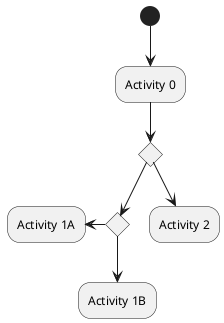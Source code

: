 {
  "sha1": "kiihsbn8ydys2n02ql6aml011i5kh7q",
  "insertion": {
    "when": "2024-06-03T18:59:33.027Z",
    "user": "plantuml@gmail.com"
  }
}
@startuml
(*) --> "Activity 0"

if "" then
  if "" then
    -left-> "Activity 1A"
  else
    --> "Activity 1B"
  endif
else
  --> "Activity 2"
endif
@enduml
